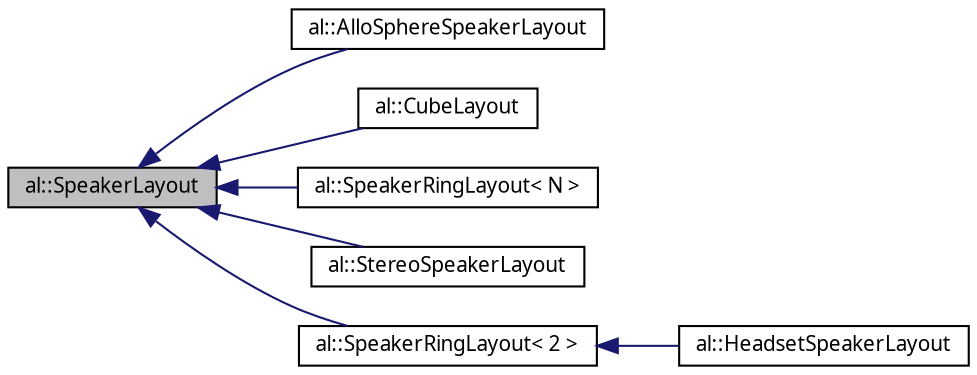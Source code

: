 digraph "al::SpeakerLayout"
{
 // LATEX_PDF_SIZE
  bgcolor="transparent";
  edge [fontname="FreeSans.ttf",fontsize="10",labelfontname="FreeSans.ttf",labelfontsize="10"];
  node [fontname="FreeSans.ttf",fontsize="10",shape=record];
  rankdir="LR";
  Node1 [label="al::SpeakerLayout",height=0.2,width=0.4,color="black", fillcolor="grey75", style="filled", fontcolor="black",tooltip=" "];
  Node1 -> Node2 [dir="back",color="midnightblue",fontsize="10",style="solid",fontname="FreeSans.ttf"];
  Node2 [label="al::AlloSphereSpeakerLayout",height=0.2,width=0.4,color="black",URL="$structal_1_1_allo_sphere_speaker_layout.html",tooltip="Current arrangement of speakers in AlloSphere."];
  Node1 -> Node3 [dir="back",color="midnightblue",fontsize="10",style="solid",fontname="FreeSans.ttf"];
  Node3 [label="al::CubeLayout",height=0.2,width=0.4,color="black",URL="$classal_1_1_cube_layout.html",tooltip=" "];
  Node1 -> Node4 [dir="back",color="midnightblue",fontsize="10",style="solid",fontname="FreeSans.ttf"];
  Node4 [label="al::SpeakerRingLayout\< N \>",height=0.2,width=0.4,color="black",URL="$classal_1_1_speaker_ring_layout.html",tooltip=" "];
  Node1 -> Node5 [dir="back",color="midnightblue",fontsize="10",style="solid",fontname="FreeSans.ttf"];
  Node5 [label="al::StereoSpeakerLayout",height=0.2,width=0.4,color="black",URL="$classal_1_1_stereo_speaker_layout.html",tooltip=" "];
  Node1 -> Node6 [dir="back",color="midnightblue",fontsize="10",style="solid",fontname="FreeSans.ttf"];
  Node6 [label="al::SpeakerRingLayout\< 2 \>",height=0.2,width=0.4,color="black",URL="$classal_1_1_speaker_ring_layout.html",tooltip=" "];
  Node6 -> Node7 [dir="back",color="midnightblue",fontsize="10",style="solid",fontname="FreeSans.ttf"];
  Node7 [label="al::HeadsetSpeakerLayout",height=0.2,width=0.4,color="black",URL="$classal_1_1_headset_speaker_layout.html",tooltip=" "];
}
